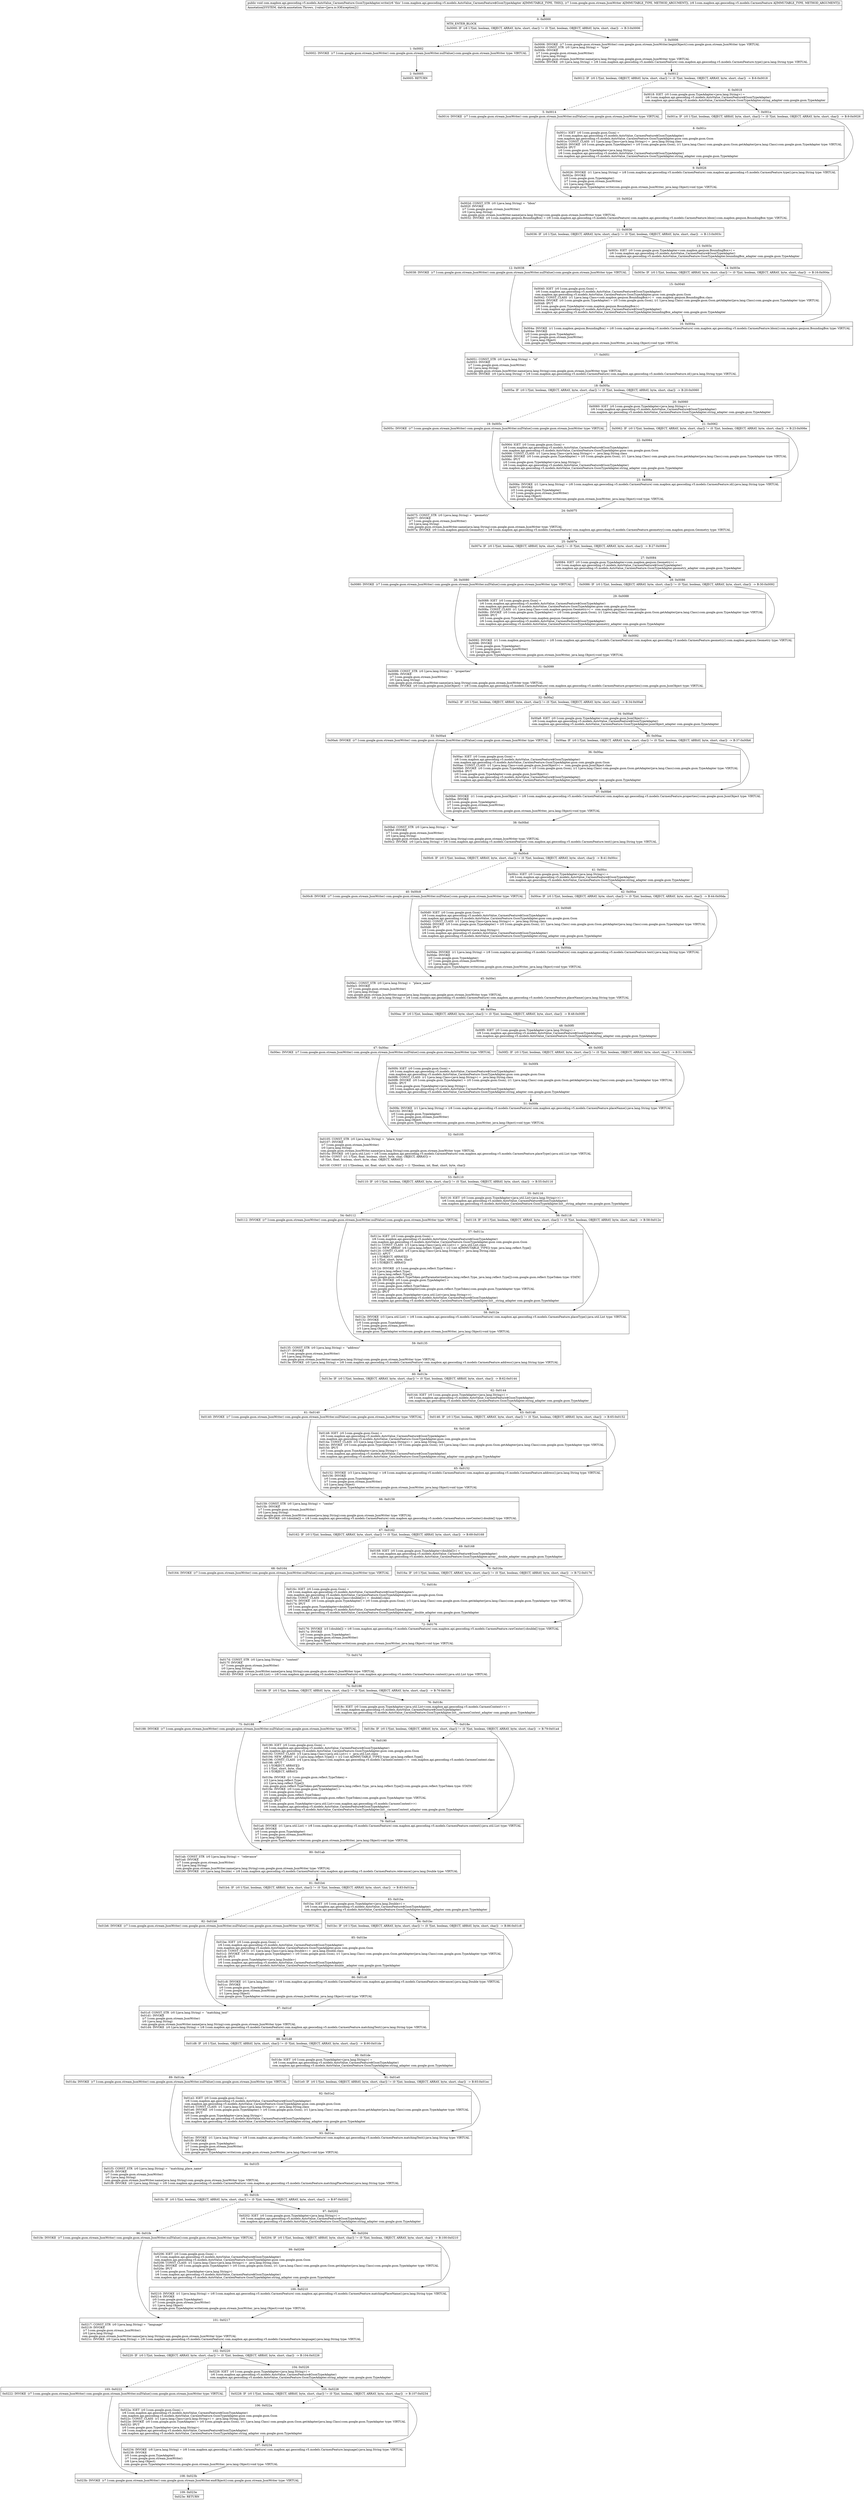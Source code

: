 digraph "CFG forcom.mapbox.api.geocoding.v5.models.AutoValue_CarmenFeature.GsonTypeAdapter.write(Lcom\/google\/gson\/stream\/JsonWriter;Lcom\/mapbox\/api\/geocoding\/v5\/models\/CarmenFeature;)V" {
Node_0 [shape=record,label="{0\:\ 0x0000|MTH_ENTER_BLOCK\l|0x0000: IF  (r8 I:?[int, boolean, OBJECT, ARRAY, byte, short, char]) != (0 ?[int, boolean, OBJECT, ARRAY, byte, short, char])  \-\> B:3:0x0006 \l}"];
Node_1 [shape=record,label="{1\:\ 0x0002|0x0002: INVOKE  (r7 I:com.google.gson.stream.JsonWriter) com.google.gson.stream.JsonWriter.nullValue():com.google.gson.stream.JsonWriter type: VIRTUAL \l}"];
Node_2 [shape=record,label="{2\:\ 0x0005|0x0005: RETURN   \l}"];
Node_3 [shape=record,label="{3\:\ 0x0006|0x0006: INVOKE  (r7 I:com.google.gson.stream.JsonWriter) com.google.gson.stream.JsonWriter.beginObject():com.google.gson.stream.JsonWriter type: VIRTUAL \l0x0009: CONST_STR  (r0 I:java.lang.String) =  \"type\" \l0x000b: INVOKE  \l  (r7 I:com.google.gson.stream.JsonWriter)\l  (r0 I:java.lang.String)\l com.google.gson.stream.JsonWriter.name(java.lang.String):com.google.gson.stream.JsonWriter type: VIRTUAL \l0x000e: INVOKE  (r0 I:java.lang.String) = (r8 I:com.mapbox.api.geocoding.v5.models.CarmenFeature) com.mapbox.api.geocoding.v5.models.CarmenFeature.type():java.lang.String type: VIRTUAL \l}"];
Node_4 [shape=record,label="{4\:\ 0x0012|0x0012: IF  (r0 I:?[int, boolean, OBJECT, ARRAY, byte, short, char]) != (0 ?[int, boolean, OBJECT, ARRAY, byte, short, char])  \-\> B:6:0x0018 \l}"];
Node_5 [shape=record,label="{5\:\ 0x0014|0x0014: INVOKE  (r7 I:com.google.gson.stream.JsonWriter) com.google.gson.stream.JsonWriter.nullValue():com.google.gson.stream.JsonWriter type: VIRTUAL \l}"];
Node_6 [shape=record,label="{6\:\ 0x0018|0x0018: IGET  (r0 I:com.google.gson.TypeAdapter\<java.lang.String\>) = \l  (r6 I:com.mapbox.api.geocoding.v5.models.AutoValue_CarmenFeature$GsonTypeAdapter)\l com.mapbox.api.geocoding.v5.models.AutoValue_CarmenFeature.GsonTypeAdapter.string_adapter com.google.gson.TypeAdapter \l}"];
Node_7 [shape=record,label="{7\:\ 0x001a|0x001a: IF  (r0 I:?[int, boolean, OBJECT, ARRAY, byte, short, char]) != (0 ?[int, boolean, OBJECT, ARRAY, byte, short, char])  \-\> B:9:0x0026 \l}"];
Node_8 [shape=record,label="{8\:\ 0x001c|0x001c: IGET  (r0 I:com.google.gson.Gson) = \l  (r6 I:com.mapbox.api.geocoding.v5.models.AutoValue_CarmenFeature$GsonTypeAdapter)\l com.mapbox.api.geocoding.v5.models.AutoValue_CarmenFeature.GsonTypeAdapter.gson com.google.gson.Gson \l0x001e: CONST_CLASS  (r1 I:java.lang.Class\<java.lang.String\>) =  java.lang.String.class \l0x0020: INVOKE  (r0 I:com.google.gson.TypeAdapter) = (r0 I:com.google.gson.Gson), (r1 I:java.lang.Class) com.google.gson.Gson.getAdapter(java.lang.Class):com.google.gson.TypeAdapter type: VIRTUAL \l0x0024: IPUT  \l  (r0 I:com.google.gson.TypeAdapter\<java.lang.String\>)\l  (r6 I:com.mapbox.api.geocoding.v5.models.AutoValue_CarmenFeature$GsonTypeAdapter)\l com.mapbox.api.geocoding.v5.models.AutoValue_CarmenFeature.GsonTypeAdapter.string_adapter com.google.gson.TypeAdapter \l}"];
Node_9 [shape=record,label="{9\:\ 0x0026|0x0026: INVOKE  (r1 I:java.lang.String) = (r8 I:com.mapbox.api.geocoding.v5.models.CarmenFeature) com.mapbox.api.geocoding.v5.models.CarmenFeature.type():java.lang.String type: VIRTUAL \l0x002a: INVOKE  \l  (r0 I:com.google.gson.TypeAdapter)\l  (r7 I:com.google.gson.stream.JsonWriter)\l  (r1 I:java.lang.Object)\l com.google.gson.TypeAdapter.write(com.google.gson.stream.JsonWriter, java.lang.Object):void type: VIRTUAL \l}"];
Node_10 [shape=record,label="{10\:\ 0x002d|0x002d: CONST_STR  (r0 I:java.lang.String) =  \"bbox\" \l0x002f: INVOKE  \l  (r7 I:com.google.gson.stream.JsonWriter)\l  (r0 I:java.lang.String)\l com.google.gson.stream.JsonWriter.name(java.lang.String):com.google.gson.stream.JsonWriter type: VIRTUAL \l0x0032: INVOKE  (r0 I:com.mapbox.geojson.BoundingBox) = (r8 I:com.mapbox.api.geocoding.v5.models.CarmenFeature) com.mapbox.api.geocoding.v5.models.CarmenFeature.bbox():com.mapbox.geojson.BoundingBox type: VIRTUAL \l}"];
Node_11 [shape=record,label="{11\:\ 0x0036|0x0036: IF  (r0 I:?[int, boolean, OBJECT, ARRAY, byte, short, char]) != (0 ?[int, boolean, OBJECT, ARRAY, byte, short, char])  \-\> B:13:0x003c \l}"];
Node_12 [shape=record,label="{12\:\ 0x0038|0x0038: INVOKE  (r7 I:com.google.gson.stream.JsonWriter) com.google.gson.stream.JsonWriter.nullValue():com.google.gson.stream.JsonWriter type: VIRTUAL \l}"];
Node_13 [shape=record,label="{13\:\ 0x003c|0x003c: IGET  (r0 I:com.google.gson.TypeAdapter\<com.mapbox.geojson.BoundingBox\>) = \l  (r6 I:com.mapbox.api.geocoding.v5.models.AutoValue_CarmenFeature$GsonTypeAdapter)\l com.mapbox.api.geocoding.v5.models.AutoValue_CarmenFeature.GsonTypeAdapter.boundingBox_adapter com.google.gson.TypeAdapter \l}"];
Node_14 [shape=record,label="{14\:\ 0x003e|0x003e: IF  (r0 I:?[int, boolean, OBJECT, ARRAY, byte, short, char]) != (0 ?[int, boolean, OBJECT, ARRAY, byte, short, char])  \-\> B:16:0x004a \l}"];
Node_15 [shape=record,label="{15\:\ 0x0040|0x0040: IGET  (r0 I:com.google.gson.Gson) = \l  (r6 I:com.mapbox.api.geocoding.v5.models.AutoValue_CarmenFeature$GsonTypeAdapter)\l com.mapbox.api.geocoding.v5.models.AutoValue_CarmenFeature.GsonTypeAdapter.gson com.google.gson.Gson \l0x0042: CONST_CLASS  (r1 I:java.lang.Class\<com.mapbox.geojson.BoundingBox\>) =  com.mapbox.geojson.BoundingBox.class \l0x0044: INVOKE  (r0 I:com.google.gson.TypeAdapter) = (r0 I:com.google.gson.Gson), (r1 I:java.lang.Class) com.google.gson.Gson.getAdapter(java.lang.Class):com.google.gson.TypeAdapter type: VIRTUAL \l0x0048: IPUT  \l  (r0 I:com.google.gson.TypeAdapter\<com.mapbox.geojson.BoundingBox\>)\l  (r6 I:com.mapbox.api.geocoding.v5.models.AutoValue_CarmenFeature$GsonTypeAdapter)\l com.mapbox.api.geocoding.v5.models.AutoValue_CarmenFeature.GsonTypeAdapter.boundingBox_adapter com.google.gson.TypeAdapter \l}"];
Node_16 [shape=record,label="{16\:\ 0x004a|0x004a: INVOKE  (r1 I:com.mapbox.geojson.BoundingBox) = (r8 I:com.mapbox.api.geocoding.v5.models.CarmenFeature) com.mapbox.api.geocoding.v5.models.CarmenFeature.bbox():com.mapbox.geojson.BoundingBox type: VIRTUAL \l0x004e: INVOKE  \l  (r0 I:com.google.gson.TypeAdapter)\l  (r7 I:com.google.gson.stream.JsonWriter)\l  (r1 I:java.lang.Object)\l com.google.gson.TypeAdapter.write(com.google.gson.stream.JsonWriter, java.lang.Object):void type: VIRTUAL \l}"];
Node_17 [shape=record,label="{17\:\ 0x0051|0x0051: CONST_STR  (r0 I:java.lang.String) =  \"id\" \l0x0053: INVOKE  \l  (r7 I:com.google.gson.stream.JsonWriter)\l  (r0 I:java.lang.String)\l com.google.gson.stream.JsonWriter.name(java.lang.String):com.google.gson.stream.JsonWriter type: VIRTUAL \l0x0056: INVOKE  (r0 I:java.lang.String) = (r8 I:com.mapbox.api.geocoding.v5.models.CarmenFeature) com.mapbox.api.geocoding.v5.models.CarmenFeature.id():java.lang.String type: VIRTUAL \l}"];
Node_18 [shape=record,label="{18\:\ 0x005a|0x005a: IF  (r0 I:?[int, boolean, OBJECT, ARRAY, byte, short, char]) != (0 ?[int, boolean, OBJECT, ARRAY, byte, short, char])  \-\> B:20:0x0060 \l}"];
Node_19 [shape=record,label="{19\:\ 0x005c|0x005c: INVOKE  (r7 I:com.google.gson.stream.JsonWriter) com.google.gson.stream.JsonWriter.nullValue():com.google.gson.stream.JsonWriter type: VIRTUAL \l}"];
Node_20 [shape=record,label="{20\:\ 0x0060|0x0060: IGET  (r0 I:com.google.gson.TypeAdapter\<java.lang.String\>) = \l  (r6 I:com.mapbox.api.geocoding.v5.models.AutoValue_CarmenFeature$GsonTypeAdapter)\l com.mapbox.api.geocoding.v5.models.AutoValue_CarmenFeature.GsonTypeAdapter.string_adapter com.google.gson.TypeAdapter \l}"];
Node_21 [shape=record,label="{21\:\ 0x0062|0x0062: IF  (r0 I:?[int, boolean, OBJECT, ARRAY, byte, short, char]) != (0 ?[int, boolean, OBJECT, ARRAY, byte, short, char])  \-\> B:23:0x006e \l}"];
Node_22 [shape=record,label="{22\:\ 0x0064|0x0064: IGET  (r0 I:com.google.gson.Gson) = \l  (r6 I:com.mapbox.api.geocoding.v5.models.AutoValue_CarmenFeature$GsonTypeAdapter)\l com.mapbox.api.geocoding.v5.models.AutoValue_CarmenFeature.GsonTypeAdapter.gson com.google.gson.Gson \l0x0066: CONST_CLASS  (r1 I:java.lang.Class\<java.lang.String\>) =  java.lang.String.class \l0x0068: INVOKE  (r0 I:com.google.gson.TypeAdapter) = (r0 I:com.google.gson.Gson), (r1 I:java.lang.Class) com.google.gson.Gson.getAdapter(java.lang.Class):com.google.gson.TypeAdapter type: VIRTUAL \l0x006c: IPUT  \l  (r0 I:com.google.gson.TypeAdapter\<java.lang.String\>)\l  (r6 I:com.mapbox.api.geocoding.v5.models.AutoValue_CarmenFeature$GsonTypeAdapter)\l com.mapbox.api.geocoding.v5.models.AutoValue_CarmenFeature.GsonTypeAdapter.string_adapter com.google.gson.TypeAdapter \l}"];
Node_23 [shape=record,label="{23\:\ 0x006e|0x006e: INVOKE  (r1 I:java.lang.String) = (r8 I:com.mapbox.api.geocoding.v5.models.CarmenFeature) com.mapbox.api.geocoding.v5.models.CarmenFeature.id():java.lang.String type: VIRTUAL \l0x0072: INVOKE  \l  (r0 I:com.google.gson.TypeAdapter)\l  (r7 I:com.google.gson.stream.JsonWriter)\l  (r1 I:java.lang.Object)\l com.google.gson.TypeAdapter.write(com.google.gson.stream.JsonWriter, java.lang.Object):void type: VIRTUAL \l}"];
Node_24 [shape=record,label="{24\:\ 0x0075|0x0075: CONST_STR  (r0 I:java.lang.String) =  \"geometry\" \l0x0077: INVOKE  \l  (r7 I:com.google.gson.stream.JsonWriter)\l  (r0 I:java.lang.String)\l com.google.gson.stream.JsonWriter.name(java.lang.String):com.google.gson.stream.JsonWriter type: VIRTUAL \l0x007a: INVOKE  (r0 I:com.mapbox.geojson.Geometry) = (r8 I:com.mapbox.api.geocoding.v5.models.CarmenFeature) com.mapbox.api.geocoding.v5.models.CarmenFeature.geometry():com.mapbox.geojson.Geometry type: VIRTUAL \l}"];
Node_25 [shape=record,label="{25\:\ 0x007e|0x007e: IF  (r0 I:?[int, boolean, OBJECT, ARRAY, byte, short, char]) != (0 ?[int, boolean, OBJECT, ARRAY, byte, short, char])  \-\> B:27:0x0084 \l}"];
Node_26 [shape=record,label="{26\:\ 0x0080|0x0080: INVOKE  (r7 I:com.google.gson.stream.JsonWriter) com.google.gson.stream.JsonWriter.nullValue():com.google.gson.stream.JsonWriter type: VIRTUAL \l}"];
Node_27 [shape=record,label="{27\:\ 0x0084|0x0084: IGET  (r0 I:com.google.gson.TypeAdapter\<com.mapbox.geojson.Geometry\>) = \l  (r6 I:com.mapbox.api.geocoding.v5.models.AutoValue_CarmenFeature$GsonTypeAdapter)\l com.mapbox.api.geocoding.v5.models.AutoValue_CarmenFeature.GsonTypeAdapter.geometry_adapter com.google.gson.TypeAdapter \l}"];
Node_28 [shape=record,label="{28\:\ 0x0086|0x0086: IF  (r0 I:?[int, boolean, OBJECT, ARRAY, byte, short, char]) != (0 ?[int, boolean, OBJECT, ARRAY, byte, short, char])  \-\> B:30:0x0092 \l}"];
Node_29 [shape=record,label="{29\:\ 0x0088|0x0088: IGET  (r0 I:com.google.gson.Gson) = \l  (r6 I:com.mapbox.api.geocoding.v5.models.AutoValue_CarmenFeature$GsonTypeAdapter)\l com.mapbox.api.geocoding.v5.models.AutoValue_CarmenFeature.GsonTypeAdapter.gson com.google.gson.Gson \l0x008a: CONST_CLASS  (r1 I:java.lang.Class\<com.mapbox.geojson.Geometry\>) =  com.mapbox.geojson.Geometry.class \l0x008c: INVOKE  (r0 I:com.google.gson.TypeAdapter) = (r0 I:com.google.gson.Gson), (r1 I:java.lang.Class) com.google.gson.Gson.getAdapter(java.lang.Class):com.google.gson.TypeAdapter type: VIRTUAL \l0x0090: IPUT  \l  (r0 I:com.google.gson.TypeAdapter\<com.mapbox.geojson.Geometry\>)\l  (r6 I:com.mapbox.api.geocoding.v5.models.AutoValue_CarmenFeature$GsonTypeAdapter)\l com.mapbox.api.geocoding.v5.models.AutoValue_CarmenFeature.GsonTypeAdapter.geometry_adapter com.google.gson.TypeAdapter \l}"];
Node_30 [shape=record,label="{30\:\ 0x0092|0x0092: INVOKE  (r1 I:com.mapbox.geojson.Geometry) = (r8 I:com.mapbox.api.geocoding.v5.models.CarmenFeature) com.mapbox.api.geocoding.v5.models.CarmenFeature.geometry():com.mapbox.geojson.Geometry type: VIRTUAL \l0x0096: INVOKE  \l  (r0 I:com.google.gson.TypeAdapter)\l  (r7 I:com.google.gson.stream.JsonWriter)\l  (r1 I:java.lang.Object)\l com.google.gson.TypeAdapter.write(com.google.gson.stream.JsonWriter, java.lang.Object):void type: VIRTUAL \l}"];
Node_31 [shape=record,label="{31\:\ 0x0099|0x0099: CONST_STR  (r0 I:java.lang.String) =  \"properties\" \l0x009b: INVOKE  \l  (r7 I:com.google.gson.stream.JsonWriter)\l  (r0 I:java.lang.String)\l com.google.gson.stream.JsonWriter.name(java.lang.String):com.google.gson.stream.JsonWriter type: VIRTUAL \l0x009e: INVOKE  (r0 I:com.google.gson.JsonObject) = (r8 I:com.mapbox.api.geocoding.v5.models.CarmenFeature) com.mapbox.api.geocoding.v5.models.CarmenFeature.properties():com.google.gson.JsonObject type: VIRTUAL \l}"];
Node_32 [shape=record,label="{32\:\ 0x00a2|0x00a2: IF  (r0 I:?[int, boolean, OBJECT, ARRAY, byte, short, char]) != (0 ?[int, boolean, OBJECT, ARRAY, byte, short, char])  \-\> B:34:0x00a8 \l}"];
Node_33 [shape=record,label="{33\:\ 0x00a4|0x00a4: INVOKE  (r7 I:com.google.gson.stream.JsonWriter) com.google.gson.stream.JsonWriter.nullValue():com.google.gson.stream.JsonWriter type: VIRTUAL \l}"];
Node_34 [shape=record,label="{34\:\ 0x00a8|0x00a8: IGET  (r0 I:com.google.gson.TypeAdapter\<com.google.gson.JsonObject\>) = \l  (r6 I:com.mapbox.api.geocoding.v5.models.AutoValue_CarmenFeature$GsonTypeAdapter)\l com.mapbox.api.geocoding.v5.models.AutoValue_CarmenFeature.GsonTypeAdapter.jsonObject_adapter com.google.gson.TypeAdapter \l}"];
Node_35 [shape=record,label="{35\:\ 0x00aa|0x00aa: IF  (r0 I:?[int, boolean, OBJECT, ARRAY, byte, short, char]) != (0 ?[int, boolean, OBJECT, ARRAY, byte, short, char])  \-\> B:37:0x00b6 \l}"];
Node_36 [shape=record,label="{36\:\ 0x00ac|0x00ac: IGET  (r0 I:com.google.gson.Gson) = \l  (r6 I:com.mapbox.api.geocoding.v5.models.AutoValue_CarmenFeature$GsonTypeAdapter)\l com.mapbox.api.geocoding.v5.models.AutoValue_CarmenFeature.GsonTypeAdapter.gson com.google.gson.Gson \l0x00ae: CONST_CLASS  (r1 I:java.lang.Class\<com.google.gson.JsonObject\>) =  com.google.gson.JsonObject.class \l0x00b0: INVOKE  (r0 I:com.google.gson.TypeAdapter) = (r0 I:com.google.gson.Gson), (r1 I:java.lang.Class) com.google.gson.Gson.getAdapter(java.lang.Class):com.google.gson.TypeAdapter type: VIRTUAL \l0x00b4: IPUT  \l  (r0 I:com.google.gson.TypeAdapter\<com.google.gson.JsonObject\>)\l  (r6 I:com.mapbox.api.geocoding.v5.models.AutoValue_CarmenFeature$GsonTypeAdapter)\l com.mapbox.api.geocoding.v5.models.AutoValue_CarmenFeature.GsonTypeAdapter.jsonObject_adapter com.google.gson.TypeAdapter \l}"];
Node_37 [shape=record,label="{37\:\ 0x00b6|0x00b6: INVOKE  (r1 I:com.google.gson.JsonObject) = (r8 I:com.mapbox.api.geocoding.v5.models.CarmenFeature) com.mapbox.api.geocoding.v5.models.CarmenFeature.properties():com.google.gson.JsonObject type: VIRTUAL \l0x00ba: INVOKE  \l  (r0 I:com.google.gson.TypeAdapter)\l  (r7 I:com.google.gson.stream.JsonWriter)\l  (r1 I:java.lang.Object)\l com.google.gson.TypeAdapter.write(com.google.gson.stream.JsonWriter, java.lang.Object):void type: VIRTUAL \l}"];
Node_38 [shape=record,label="{38\:\ 0x00bd|0x00bd: CONST_STR  (r0 I:java.lang.String) =  \"text\" \l0x00bf: INVOKE  \l  (r7 I:com.google.gson.stream.JsonWriter)\l  (r0 I:java.lang.String)\l com.google.gson.stream.JsonWriter.name(java.lang.String):com.google.gson.stream.JsonWriter type: VIRTUAL \l0x00c2: INVOKE  (r0 I:java.lang.String) = (r8 I:com.mapbox.api.geocoding.v5.models.CarmenFeature) com.mapbox.api.geocoding.v5.models.CarmenFeature.text():java.lang.String type: VIRTUAL \l}"];
Node_39 [shape=record,label="{39\:\ 0x00c6|0x00c6: IF  (r0 I:?[int, boolean, OBJECT, ARRAY, byte, short, char]) != (0 ?[int, boolean, OBJECT, ARRAY, byte, short, char])  \-\> B:41:0x00cc \l}"];
Node_40 [shape=record,label="{40\:\ 0x00c8|0x00c8: INVOKE  (r7 I:com.google.gson.stream.JsonWriter) com.google.gson.stream.JsonWriter.nullValue():com.google.gson.stream.JsonWriter type: VIRTUAL \l}"];
Node_41 [shape=record,label="{41\:\ 0x00cc|0x00cc: IGET  (r0 I:com.google.gson.TypeAdapter\<java.lang.String\>) = \l  (r6 I:com.mapbox.api.geocoding.v5.models.AutoValue_CarmenFeature$GsonTypeAdapter)\l com.mapbox.api.geocoding.v5.models.AutoValue_CarmenFeature.GsonTypeAdapter.string_adapter com.google.gson.TypeAdapter \l}"];
Node_42 [shape=record,label="{42\:\ 0x00ce|0x00ce: IF  (r0 I:?[int, boolean, OBJECT, ARRAY, byte, short, char]) != (0 ?[int, boolean, OBJECT, ARRAY, byte, short, char])  \-\> B:44:0x00da \l}"];
Node_43 [shape=record,label="{43\:\ 0x00d0|0x00d0: IGET  (r0 I:com.google.gson.Gson) = \l  (r6 I:com.mapbox.api.geocoding.v5.models.AutoValue_CarmenFeature$GsonTypeAdapter)\l com.mapbox.api.geocoding.v5.models.AutoValue_CarmenFeature.GsonTypeAdapter.gson com.google.gson.Gson \l0x00d2: CONST_CLASS  (r1 I:java.lang.Class\<java.lang.String\>) =  java.lang.String.class \l0x00d4: INVOKE  (r0 I:com.google.gson.TypeAdapter) = (r0 I:com.google.gson.Gson), (r1 I:java.lang.Class) com.google.gson.Gson.getAdapter(java.lang.Class):com.google.gson.TypeAdapter type: VIRTUAL \l0x00d8: IPUT  \l  (r0 I:com.google.gson.TypeAdapter\<java.lang.String\>)\l  (r6 I:com.mapbox.api.geocoding.v5.models.AutoValue_CarmenFeature$GsonTypeAdapter)\l com.mapbox.api.geocoding.v5.models.AutoValue_CarmenFeature.GsonTypeAdapter.string_adapter com.google.gson.TypeAdapter \l}"];
Node_44 [shape=record,label="{44\:\ 0x00da|0x00da: INVOKE  (r1 I:java.lang.String) = (r8 I:com.mapbox.api.geocoding.v5.models.CarmenFeature) com.mapbox.api.geocoding.v5.models.CarmenFeature.text():java.lang.String type: VIRTUAL \l0x00de: INVOKE  \l  (r0 I:com.google.gson.TypeAdapter)\l  (r7 I:com.google.gson.stream.JsonWriter)\l  (r1 I:java.lang.Object)\l com.google.gson.TypeAdapter.write(com.google.gson.stream.JsonWriter, java.lang.Object):void type: VIRTUAL \l}"];
Node_45 [shape=record,label="{45\:\ 0x00e1|0x00e1: CONST_STR  (r0 I:java.lang.String) =  \"place_name\" \l0x00e3: INVOKE  \l  (r7 I:com.google.gson.stream.JsonWriter)\l  (r0 I:java.lang.String)\l com.google.gson.stream.JsonWriter.name(java.lang.String):com.google.gson.stream.JsonWriter type: VIRTUAL \l0x00e6: INVOKE  (r0 I:java.lang.String) = (r8 I:com.mapbox.api.geocoding.v5.models.CarmenFeature) com.mapbox.api.geocoding.v5.models.CarmenFeature.placeName():java.lang.String type: VIRTUAL \l}"];
Node_46 [shape=record,label="{46\:\ 0x00ea|0x00ea: IF  (r0 I:?[int, boolean, OBJECT, ARRAY, byte, short, char]) != (0 ?[int, boolean, OBJECT, ARRAY, byte, short, char])  \-\> B:48:0x00f0 \l}"];
Node_47 [shape=record,label="{47\:\ 0x00ec|0x00ec: INVOKE  (r7 I:com.google.gson.stream.JsonWriter) com.google.gson.stream.JsonWriter.nullValue():com.google.gson.stream.JsonWriter type: VIRTUAL \l}"];
Node_48 [shape=record,label="{48\:\ 0x00f0|0x00f0: IGET  (r0 I:com.google.gson.TypeAdapter\<java.lang.String\>) = \l  (r6 I:com.mapbox.api.geocoding.v5.models.AutoValue_CarmenFeature$GsonTypeAdapter)\l com.mapbox.api.geocoding.v5.models.AutoValue_CarmenFeature.GsonTypeAdapter.string_adapter com.google.gson.TypeAdapter \l}"];
Node_49 [shape=record,label="{49\:\ 0x00f2|0x00f2: IF  (r0 I:?[int, boolean, OBJECT, ARRAY, byte, short, char]) != (0 ?[int, boolean, OBJECT, ARRAY, byte, short, char])  \-\> B:51:0x00fe \l}"];
Node_50 [shape=record,label="{50\:\ 0x00f4|0x00f4: IGET  (r0 I:com.google.gson.Gson) = \l  (r6 I:com.mapbox.api.geocoding.v5.models.AutoValue_CarmenFeature$GsonTypeAdapter)\l com.mapbox.api.geocoding.v5.models.AutoValue_CarmenFeature.GsonTypeAdapter.gson com.google.gson.Gson \l0x00f6: CONST_CLASS  (r1 I:java.lang.Class\<java.lang.String\>) =  java.lang.String.class \l0x00f8: INVOKE  (r0 I:com.google.gson.TypeAdapter) = (r0 I:com.google.gson.Gson), (r1 I:java.lang.Class) com.google.gson.Gson.getAdapter(java.lang.Class):com.google.gson.TypeAdapter type: VIRTUAL \l0x00fc: IPUT  \l  (r0 I:com.google.gson.TypeAdapter\<java.lang.String\>)\l  (r6 I:com.mapbox.api.geocoding.v5.models.AutoValue_CarmenFeature$GsonTypeAdapter)\l com.mapbox.api.geocoding.v5.models.AutoValue_CarmenFeature.GsonTypeAdapter.string_adapter com.google.gson.TypeAdapter \l}"];
Node_51 [shape=record,label="{51\:\ 0x00fe|0x00fe: INVOKE  (r1 I:java.lang.String) = (r8 I:com.mapbox.api.geocoding.v5.models.CarmenFeature) com.mapbox.api.geocoding.v5.models.CarmenFeature.placeName():java.lang.String type: VIRTUAL \l0x0102: INVOKE  \l  (r0 I:com.google.gson.TypeAdapter)\l  (r7 I:com.google.gson.stream.JsonWriter)\l  (r1 I:java.lang.Object)\l com.google.gson.TypeAdapter.write(com.google.gson.stream.JsonWriter, java.lang.Object):void type: VIRTUAL \l}"];
Node_52 [shape=record,label="{52\:\ 0x0105|0x0105: CONST_STR  (r0 I:java.lang.String) =  \"place_type\" \l0x0107: INVOKE  \l  (r7 I:com.google.gson.stream.JsonWriter)\l  (r0 I:java.lang.String)\l com.google.gson.stream.JsonWriter.name(java.lang.String):com.google.gson.stream.JsonWriter type: VIRTUAL \l0x010a: INVOKE  (r0 I:java.util.List) = (r8 I:com.mapbox.api.geocoding.v5.models.CarmenFeature) com.mapbox.api.geocoding.v5.models.CarmenFeature.placeType():java.util.List type: VIRTUAL \l0x010e: CONST  (r1 I:?[int, float, boolean, short, byte, char, OBJECT, ARRAY]) = \l  (0 ?[int, float, boolean, short, byte, char, OBJECT, ARRAY])\l \l0x010f: CONST  (r2 I:?[boolean, int, float, short, byte, char]) = (1 ?[boolean, int, float, short, byte, char]) \l}"];
Node_53 [shape=record,label="{53\:\ 0x0110|0x0110: IF  (r0 I:?[int, boolean, OBJECT, ARRAY, byte, short, char]) != (0 ?[int, boolean, OBJECT, ARRAY, byte, short, char])  \-\> B:55:0x0116 \l}"];
Node_54 [shape=record,label="{54\:\ 0x0112|0x0112: INVOKE  (r7 I:com.google.gson.stream.JsonWriter) com.google.gson.stream.JsonWriter.nullValue():com.google.gson.stream.JsonWriter type: VIRTUAL \l}"];
Node_55 [shape=record,label="{55\:\ 0x0116|0x0116: IGET  (r0 I:com.google.gson.TypeAdapter\<java.util.List\<java.lang.String\>\>) = \l  (r6 I:com.mapbox.api.geocoding.v5.models.AutoValue_CarmenFeature$GsonTypeAdapter)\l com.mapbox.api.geocoding.v5.models.AutoValue_CarmenFeature.GsonTypeAdapter.list__string_adapter com.google.gson.TypeAdapter \l}"];
Node_56 [shape=record,label="{56\:\ 0x0118|0x0118: IF  (r0 I:?[int, boolean, OBJECT, ARRAY, byte, short, char]) != (0 ?[int, boolean, OBJECT, ARRAY, byte, short, char])  \-\> B:58:0x012e \l}"];
Node_57 [shape=record,label="{57\:\ 0x011a|0x011a: IGET  (r0 I:com.google.gson.Gson) = \l  (r6 I:com.mapbox.api.geocoding.v5.models.AutoValue_CarmenFeature$GsonTypeAdapter)\l com.mapbox.api.geocoding.v5.models.AutoValue_CarmenFeature.GsonTypeAdapter.gson com.google.gson.Gson \l0x011c: CONST_CLASS  (r3 I:java.lang.Class\<java.util.List\>) =  java.util.List.class \l0x011e: NEW_ARRAY  (r4 I:java.lang.reflect.Type[]) = (r2 I:int A[IMMUTABLE_TYPE]) type: java.lang.reflect.Type[] \l0x0120: CONST_CLASS  (r5 I:java.lang.Class\<java.lang.String\>) =  java.lang.String.class \l0x0122: APUT  \l  (r4 I:?[OBJECT, ARRAY][])\l  (r1 I:?[int, short, byte, char])\l  (r5 I:?[OBJECT, ARRAY])\l \l0x0124: INVOKE  (r3 I:com.google.gson.reflect.TypeToken) = \l  (r3 I:java.lang.reflect.Type)\l  (r4 I:java.lang.reflect.Type[])\l com.google.gson.reflect.TypeToken.getParameterized(java.lang.reflect.Type, java.lang.reflect.Type[]):com.google.gson.reflect.TypeToken type: STATIC \l0x0128: INVOKE  (r0 I:com.google.gson.TypeAdapter) = \l  (r0 I:com.google.gson.Gson)\l  (r3 I:com.google.gson.reflect.TypeToken)\l com.google.gson.Gson.getAdapter(com.google.gson.reflect.TypeToken):com.google.gson.TypeAdapter type: VIRTUAL \l0x012c: IPUT  \l  (r0 I:com.google.gson.TypeAdapter\<java.util.List\<java.lang.String\>\>)\l  (r6 I:com.mapbox.api.geocoding.v5.models.AutoValue_CarmenFeature$GsonTypeAdapter)\l com.mapbox.api.geocoding.v5.models.AutoValue_CarmenFeature.GsonTypeAdapter.list__string_adapter com.google.gson.TypeAdapter \l}"];
Node_58 [shape=record,label="{58\:\ 0x012e|0x012e: INVOKE  (r3 I:java.util.List) = (r8 I:com.mapbox.api.geocoding.v5.models.CarmenFeature) com.mapbox.api.geocoding.v5.models.CarmenFeature.placeType():java.util.List type: VIRTUAL \l0x0132: INVOKE  \l  (r0 I:com.google.gson.TypeAdapter)\l  (r7 I:com.google.gson.stream.JsonWriter)\l  (r3 I:java.lang.Object)\l com.google.gson.TypeAdapter.write(com.google.gson.stream.JsonWriter, java.lang.Object):void type: VIRTUAL \l}"];
Node_59 [shape=record,label="{59\:\ 0x0135|0x0135: CONST_STR  (r0 I:java.lang.String) =  \"address\" \l0x0137: INVOKE  \l  (r7 I:com.google.gson.stream.JsonWriter)\l  (r0 I:java.lang.String)\l com.google.gson.stream.JsonWriter.name(java.lang.String):com.google.gson.stream.JsonWriter type: VIRTUAL \l0x013a: INVOKE  (r0 I:java.lang.String) = (r8 I:com.mapbox.api.geocoding.v5.models.CarmenFeature) com.mapbox.api.geocoding.v5.models.CarmenFeature.address():java.lang.String type: VIRTUAL \l}"];
Node_60 [shape=record,label="{60\:\ 0x013e|0x013e: IF  (r0 I:?[int, boolean, OBJECT, ARRAY, byte, short, char]) != (0 ?[int, boolean, OBJECT, ARRAY, byte, short, char])  \-\> B:62:0x0144 \l}"];
Node_61 [shape=record,label="{61\:\ 0x0140|0x0140: INVOKE  (r7 I:com.google.gson.stream.JsonWriter) com.google.gson.stream.JsonWriter.nullValue():com.google.gson.stream.JsonWriter type: VIRTUAL \l}"];
Node_62 [shape=record,label="{62\:\ 0x0144|0x0144: IGET  (r0 I:com.google.gson.TypeAdapter\<java.lang.String\>) = \l  (r6 I:com.mapbox.api.geocoding.v5.models.AutoValue_CarmenFeature$GsonTypeAdapter)\l com.mapbox.api.geocoding.v5.models.AutoValue_CarmenFeature.GsonTypeAdapter.string_adapter com.google.gson.TypeAdapter \l}"];
Node_63 [shape=record,label="{63\:\ 0x0146|0x0146: IF  (r0 I:?[int, boolean, OBJECT, ARRAY, byte, short, char]) != (0 ?[int, boolean, OBJECT, ARRAY, byte, short, char])  \-\> B:65:0x0152 \l}"];
Node_64 [shape=record,label="{64\:\ 0x0148|0x0148: IGET  (r0 I:com.google.gson.Gson) = \l  (r6 I:com.mapbox.api.geocoding.v5.models.AutoValue_CarmenFeature$GsonTypeAdapter)\l com.mapbox.api.geocoding.v5.models.AutoValue_CarmenFeature.GsonTypeAdapter.gson com.google.gson.Gson \l0x014a: CONST_CLASS  (r3 I:java.lang.Class\<java.lang.String\>) =  java.lang.String.class \l0x014c: INVOKE  (r0 I:com.google.gson.TypeAdapter) = (r0 I:com.google.gson.Gson), (r3 I:java.lang.Class) com.google.gson.Gson.getAdapter(java.lang.Class):com.google.gson.TypeAdapter type: VIRTUAL \l0x0150: IPUT  \l  (r0 I:com.google.gson.TypeAdapter\<java.lang.String\>)\l  (r6 I:com.mapbox.api.geocoding.v5.models.AutoValue_CarmenFeature$GsonTypeAdapter)\l com.mapbox.api.geocoding.v5.models.AutoValue_CarmenFeature.GsonTypeAdapter.string_adapter com.google.gson.TypeAdapter \l}"];
Node_65 [shape=record,label="{65\:\ 0x0152|0x0152: INVOKE  (r3 I:java.lang.String) = (r8 I:com.mapbox.api.geocoding.v5.models.CarmenFeature) com.mapbox.api.geocoding.v5.models.CarmenFeature.address():java.lang.String type: VIRTUAL \l0x0156: INVOKE  \l  (r0 I:com.google.gson.TypeAdapter)\l  (r7 I:com.google.gson.stream.JsonWriter)\l  (r3 I:java.lang.Object)\l com.google.gson.TypeAdapter.write(com.google.gson.stream.JsonWriter, java.lang.Object):void type: VIRTUAL \l}"];
Node_66 [shape=record,label="{66\:\ 0x0159|0x0159: CONST_STR  (r0 I:java.lang.String) =  \"center\" \l0x015b: INVOKE  \l  (r7 I:com.google.gson.stream.JsonWriter)\l  (r0 I:java.lang.String)\l com.google.gson.stream.JsonWriter.name(java.lang.String):com.google.gson.stream.JsonWriter type: VIRTUAL \l0x015e: INVOKE  (r0 I:double[]) = (r8 I:com.mapbox.api.geocoding.v5.models.CarmenFeature) com.mapbox.api.geocoding.v5.models.CarmenFeature.rawCenter():double[] type: VIRTUAL \l}"];
Node_67 [shape=record,label="{67\:\ 0x0162|0x0162: IF  (r0 I:?[int, boolean, OBJECT, ARRAY, byte, short, char]) != (0 ?[int, boolean, OBJECT, ARRAY, byte, short, char])  \-\> B:69:0x0168 \l}"];
Node_68 [shape=record,label="{68\:\ 0x0164|0x0164: INVOKE  (r7 I:com.google.gson.stream.JsonWriter) com.google.gson.stream.JsonWriter.nullValue():com.google.gson.stream.JsonWriter type: VIRTUAL \l}"];
Node_69 [shape=record,label="{69\:\ 0x0168|0x0168: IGET  (r0 I:com.google.gson.TypeAdapter\<double[]\>) = \l  (r6 I:com.mapbox.api.geocoding.v5.models.AutoValue_CarmenFeature$GsonTypeAdapter)\l com.mapbox.api.geocoding.v5.models.AutoValue_CarmenFeature.GsonTypeAdapter.array__double_adapter com.google.gson.TypeAdapter \l}"];
Node_70 [shape=record,label="{70\:\ 0x016a|0x016a: IF  (r0 I:?[int, boolean, OBJECT, ARRAY, byte, short, char]) != (0 ?[int, boolean, OBJECT, ARRAY, byte, short, char])  \-\> B:72:0x0176 \l}"];
Node_71 [shape=record,label="{71\:\ 0x016c|0x016c: IGET  (r0 I:com.google.gson.Gson) = \l  (r6 I:com.mapbox.api.geocoding.v5.models.AutoValue_CarmenFeature$GsonTypeAdapter)\l com.mapbox.api.geocoding.v5.models.AutoValue_CarmenFeature.GsonTypeAdapter.gson com.google.gson.Gson \l0x016e: CONST_CLASS  (r3 I:java.lang.Class\<double[]\>) =  double[].class \l0x0170: INVOKE  (r0 I:com.google.gson.TypeAdapter) = (r0 I:com.google.gson.Gson), (r3 I:java.lang.Class) com.google.gson.Gson.getAdapter(java.lang.Class):com.google.gson.TypeAdapter type: VIRTUAL \l0x0174: IPUT  \l  (r0 I:com.google.gson.TypeAdapter\<double[]\>)\l  (r6 I:com.mapbox.api.geocoding.v5.models.AutoValue_CarmenFeature$GsonTypeAdapter)\l com.mapbox.api.geocoding.v5.models.AutoValue_CarmenFeature.GsonTypeAdapter.array__double_adapter com.google.gson.TypeAdapter \l}"];
Node_72 [shape=record,label="{72\:\ 0x0176|0x0176: INVOKE  (r3 I:double[]) = (r8 I:com.mapbox.api.geocoding.v5.models.CarmenFeature) com.mapbox.api.geocoding.v5.models.CarmenFeature.rawCenter():double[] type: VIRTUAL \l0x017a: INVOKE  \l  (r0 I:com.google.gson.TypeAdapter)\l  (r7 I:com.google.gson.stream.JsonWriter)\l  (r3 I:java.lang.Object)\l com.google.gson.TypeAdapter.write(com.google.gson.stream.JsonWriter, java.lang.Object):void type: VIRTUAL \l}"];
Node_73 [shape=record,label="{73\:\ 0x017d|0x017d: CONST_STR  (r0 I:java.lang.String) =  \"context\" \l0x017f: INVOKE  \l  (r7 I:com.google.gson.stream.JsonWriter)\l  (r0 I:java.lang.String)\l com.google.gson.stream.JsonWriter.name(java.lang.String):com.google.gson.stream.JsonWriter type: VIRTUAL \l0x0182: INVOKE  (r0 I:java.util.List) = (r8 I:com.mapbox.api.geocoding.v5.models.CarmenFeature) com.mapbox.api.geocoding.v5.models.CarmenFeature.context():java.util.List type: VIRTUAL \l}"];
Node_74 [shape=record,label="{74\:\ 0x0186|0x0186: IF  (r0 I:?[int, boolean, OBJECT, ARRAY, byte, short, char]) != (0 ?[int, boolean, OBJECT, ARRAY, byte, short, char])  \-\> B:76:0x018c \l}"];
Node_75 [shape=record,label="{75\:\ 0x0188|0x0188: INVOKE  (r7 I:com.google.gson.stream.JsonWriter) com.google.gson.stream.JsonWriter.nullValue():com.google.gson.stream.JsonWriter type: VIRTUAL \l}"];
Node_76 [shape=record,label="{76\:\ 0x018c|0x018c: IGET  (r0 I:com.google.gson.TypeAdapter\<java.util.List\<com.mapbox.api.geocoding.v5.models.CarmenContext\>\>) = \l  (r6 I:com.mapbox.api.geocoding.v5.models.AutoValue_CarmenFeature$GsonTypeAdapter)\l com.mapbox.api.geocoding.v5.models.AutoValue_CarmenFeature.GsonTypeAdapter.list__carmenContext_adapter com.google.gson.TypeAdapter \l}"];
Node_77 [shape=record,label="{77\:\ 0x018e|0x018e: IF  (r0 I:?[int, boolean, OBJECT, ARRAY, byte, short, char]) != (0 ?[int, boolean, OBJECT, ARRAY, byte, short, char])  \-\> B:79:0x01a4 \l}"];
Node_78 [shape=record,label="{78\:\ 0x0190|0x0190: IGET  (r0 I:com.google.gson.Gson) = \l  (r6 I:com.mapbox.api.geocoding.v5.models.AutoValue_CarmenFeature$GsonTypeAdapter)\l com.mapbox.api.geocoding.v5.models.AutoValue_CarmenFeature.GsonTypeAdapter.gson com.google.gson.Gson \l0x0192: CONST_CLASS  (r3 I:java.lang.Class\<java.util.List\>) =  java.util.List.class \l0x0194: NEW_ARRAY  (r2 I:java.lang.reflect.Type[]) = (r2 I:int A[IMMUTABLE_TYPE]) type: java.lang.reflect.Type[] \l0x0196: CONST_CLASS  (r4 I:java.lang.Class\<com.mapbox.api.geocoding.v5.models.CarmenContext\>) =  com.mapbox.api.geocoding.v5.models.CarmenContext.class \l0x0198: APUT  \l  (r2 I:?[OBJECT, ARRAY][])\l  (r1 I:?[int, short, byte, char])\l  (r4 I:?[OBJECT, ARRAY])\l \l0x019a: INVOKE  (r1 I:com.google.gson.reflect.TypeToken) = \l  (r3 I:java.lang.reflect.Type)\l  (r2 I:java.lang.reflect.Type[])\l com.google.gson.reflect.TypeToken.getParameterized(java.lang.reflect.Type, java.lang.reflect.Type[]):com.google.gson.reflect.TypeToken type: STATIC \l0x019e: INVOKE  (r0 I:com.google.gson.TypeAdapter) = \l  (r0 I:com.google.gson.Gson)\l  (r1 I:com.google.gson.reflect.TypeToken)\l com.google.gson.Gson.getAdapter(com.google.gson.reflect.TypeToken):com.google.gson.TypeAdapter type: VIRTUAL \l0x01a2: IPUT  \l  (r0 I:com.google.gson.TypeAdapter\<java.util.List\<com.mapbox.api.geocoding.v5.models.CarmenContext\>\>)\l  (r6 I:com.mapbox.api.geocoding.v5.models.AutoValue_CarmenFeature$GsonTypeAdapter)\l com.mapbox.api.geocoding.v5.models.AutoValue_CarmenFeature.GsonTypeAdapter.list__carmenContext_adapter com.google.gson.TypeAdapter \l}"];
Node_79 [shape=record,label="{79\:\ 0x01a4|0x01a4: INVOKE  (r1 I:java.util.List) = (r8 I:com.mapbox.api.geocoding.v5.models.CarmenFeature) com.mapbox.api.geocoding.v5.models.CarmenFeature.context():java.util.List type: VIRTUAL \l0x01a8: INVOKE  \l  (r0 I:com.google.gson.TypeAdapter)\l  (r7 I:com.google.gson.stream.JsonWriter)\l  (r1 I:java.lang.Object)\l com.google.gson.TypeAdapter.write(com.google.gson.stream.JsonWriter, java.lang.Object):void type: VIRTUAL \l}"];
Node_80 [shape=record,label="{80\:\ 0x01ab|0x01ab: CONST_STR  (r0 I:java.lang.String) =  \"relevance\" \l0x01ad: INVOKE  \l  (r7 I:com.google.gson.stream.JsonWriter)\l  (r0 I:java.lang.String)\l com.google.gson.stream.JsonWriter.name(java.lang.String):com.google.gson.stream.JsonWriter type: VIRTUAL \l0x01b0: INVOKE  (r0 I:java.lang.Double) = (r8 I:com.mapbox.api.geocoding.v5.models.CarmenFeature) com.mapbox.api.geocoding.v5.models.CarmenFeature.relevance():java.lang.Double type: VIRTUAL \l}"];
Node_81 [shape=record,label="{81\:\ 0x01b4|0x01b4: IF  (r0 I:?[int, boolean, OBJECT, ARRAY, byte, short, char]) != (0 ?[int, boolean, OBJECT, ARRAY, byte, short, char])  \-\> B:83:0x01ba \l}"];
Node_82 [shape=record,label="{82\:\ 0x01b6|0x01b6: INVOKE  (r7 I:com.google.gson.stream.JsonWriter) com.google.gson.stream.JsonWriter.nullValue():com.google.gson.stream.JsonWriter type: VIRTUAL \l}"];
Node_83 [shape=record,label="{83\:\ 0x01ba|0x01ba: IGET  (r0 I:com.google.gson.TypeAdapter\<java.lang.Double\>) = \l  (r6 I:com.mapbox.api.geocoding.v5.models.AutoValue_CarmenFeature$GsonTypeAdapter)\l com.mapbox.api.geocoding.v5.models.AutoValue_CarmenFeature.GsonTypeAdapter.double__adapter com.google.gson.TypeAdapter \l}"];
Node_84 [shape=record,label="{84\:\ 0x01bc|0x01bc: IF  (r0 I:?[int, boolean, OBJECT, ARRAY, byte, short, char]) != (0 ?[int, boolean, OBJECT, ARRAY, byte, short, char])  \-\> B:86:0x01c8 \l}"];
Node_85 [shape=record,label="{85\:\ 0x01be|0x01be: IGET  (r0 I:com.google.gson.Gson) = \l  (r6 I:com.mapbox.api.geocoding.v5.models.AutoValue_CarmenFeature$GsonTypeAdapter)\l com.mapbox.api.geocoding.v5.models.AutoValue_CarmenFeature.GsonTypeAdapter.gson com.google.gson.Gson \l0x01c0: CONST_CLASS  (r1 I:java.lang.Class\<java.lang.Double\>) =  java.lang.Double.class \l0x01c2: INVOKE  (r0 I:com.google.gson.TypeAdapter) = (r0 I:com.google.gson.Gson), (r1 I:java.lang.Class) com.google.gson.Gson.getAdapter(java.lang.Class):com.google.gson.TypeAdapter type: VIRTUAL \l0x01c6: IPUT  \l  (r0 I:com.google.gson.TypeAdapter\<java.lang.Double\>)\l  (r6 I:com.mapbox.api.geocoding.v5.models.AutoValue_CarmenFeature$GsonTypeAdapter)\l com.mapbox.api.geocoding.v5.models.AutoValue_CarmenFeature.GsonTypeAdapter.double__adapter com.google.gson.TypeAdapter \l}"];
Node_86 [shape=record,label="{86\:\ 0x01c8|0x01c8: INVOKE  (r1 I:java.lang.Double) = (r8 I:com.mapbox.api.geocoding.v5.models.CarmenFeature) com.mapbox.api.geocoding.v5.models.CarmenFeature.relevance():java.lang.Double type: VIRTUAL \l0x01cc: INVOKE  \l  (r0 I:com.google.gson.TypeAdapter)\l  (r7 I:com.google.gson.stream.JsonWriter)\l  (r1 I:java.lang.Object)\l com.google.gson.TypeAdapter.write(com.google.gson.stream.JsonWriter, java.lang.Object):void type: VIRTUAL \l}"];
Node_87 [shape=record,label="{87\:\ 0x01cf|0x01cf: CONST_STR  (r0 I:java.lang.String) =  \"matching_text\" \l0x01d1: INVOKE  \l  (r7 I:com.google.gson.stream.JsonWriter)\l  (r0 I:java.lang.String)\l com.google.gson.stream.JsonWriter.name(java.lang.String):com.google.gson.stream.JsonWriter type: VIRTUAL \l0x01d4: INVOKE  (r0 I:java.lang.String) = (r8 I:com.mapbox.api.geocoding.v5.models.CarmenFeature) com.mapbox.api.geocoding.v5.models.CarmenFeature.matchingText():java.lang.String type: VIRTUAL \l}"];
Node_88 [shape=record,label="{88\:\ 0x01d8|0x01d8: IF  (r0 I:?[int, boolean, OBJECT, ARRAY, byte, short, char]) != (0 ?[int, boolean, OBJECT, ARRAY, byte, short, char])  \-\> B:90:0x01de \l}"];
Node_89 [shape=record,label="{89\:\ 0x01da|0x01da: INVOKE  (r7 I:com.google.gson.stream.JsonWriter) com.google.gson.stream.JsonWriter.nullValue():com.google.gson.stream.JsonWriter type: VIRTUAL \l}"];
Node_90 [shape=record,label="{90\:\ 0x01de|0x01de: IGET  (r0 I:com.google.gson.TypeAdapter\<java.lang.String\>) = \l  (r6 I:com.mapbox.api.geocoding.v5.models.AutoValue_CarmenFeature$GsonTypeAdapter)\l com.mapbox.api.geocoding.v5.models.AutoValue_CarmenFeature.GsonTypeAdapter.string_adapter com.google.gson.TypeAdapter \l}"];
Node_91 [shape=record,label="{91\:\ 0x01e0|0x01e0: IF  (r0 I:?[int, boolean, OBJECT, ARRAY, byte, short, char]) != (0 ?[int, boolean, OBJECT, ARRAY, byte, short, char])  \-\> B:93:0x01ec \l}"];
Node_92 [shape=record,label="{92\:\ 0x01e2|0x01e2: IGET  (r0 I:com.google.gson.Gson) = \l  (r6 I:com.mapbox.api.geocoding.v5.models.AutoValue_CarmenFeature$GsonTypeAdapter)\l com.mapbox.api.geocoding.v5.models.AutoValue_CarmenFeature.GsonTypeAdapter.gson com.google.gson.Gson \l0x01e4: CONST_CLASS  (r1 I:java.lang.Class\<java.lang.String\>) =  java.lang.String.class \l0x01e6: INVOKE  (r0 I:com.google.gson.TypeAdapter) = (r0 I:com.google.gson.Gson), (r1 I:java.lang.Class) com.google.gson.Gson.getAdapter(java.lang.Class):com.google.gson.TypeAdapter type: VIRTUAL \l0x01ea: IPUT  \l  (r0 I:com.google.gson.TypeAdapter\<java.lang.String\>)\l  (r6 I:com.mapbox.api.geocoding.v5.models.AutoValue_CarmenFeature$GsonTypeAdapter)\l com.mapbox.api.geocoding.v5.models.AutoValue_CarmenFeature.GsonTypeAdapter.string_adapter com.google.gson.TypeAdapter \l}"];
Node_93 [shape=record,label="{93\:\ 0x01ec|0x01ec: INVOKE  (r1 I:java.lang.String) = (r8 I:com.mapbox.api.geocoding.v5.models.CarmenFeature) com.mapbox.api.geocoding.v5.models.CarmenFeature.matchingText():java.lang.String type: VIRTUAL \l0x01f0: INVOKE  \l  (r0 I:com.google.gson.TypeAdapter)\l  (r7 I:com.google.gson.stream.JsonWriter)\l  (r1 I:java.lang.Object)\l com.google.gson.TypeAdapter.write(com.google.gson.stream.JsonWriter, java.lang.Object):void type: VIRTUAL \l}"];
Node_94 [shape=record,label="{94\:\ 0x01f3|0x01f3: CONST_STR  (r0 I:java.lang.String) =  \"matching_place_name\" \l0x01f5: INVOKE  \l  (r7 I:com.google.gson.stream.JsonWriter)\l  (r0 I:java.lang.String)\l com.google.gson.stream.JsonWriter.name(java.lang.String):com.google.gson.stream.JsonWriter type: VIRTUAL \l0x01f8: INVOKE  (r0 I:java.lang.String) = (r8 I:com.mapbox.api.geocoding.v5.models.CarmenFeature) com.mapbox.api.geocoding.v5.models.CarmenFeature.matchingPlaceName():java.lang.String type: VIRTUAL \l}"];
Node_95 [shape=record,label="{95\:\ 0x01fc|0x01fc: IF  (r0 I:?[int, boolean, OBJECT, ARRAY, byte, short, char]) != (0 ?[int, boolean, OBJECT, ARRAY, byte, short, char])  \-\> B:97:0x0202 \l}"];
Node_96 [shape=record,label="{96\:\ 0x01fe|0x01fe: INVOKE  (r7 I:com.google.gson.stream.JsonWriter) com.google.gson.stream.JsonWriter.nullValue():com.google.gson.stream.JsonWriter type: VIRTUAL \l}"];
Node_97 [shape=record,label="{97\:\ 0x0202|0x0202: IGET  (r0 I:com.google.gson.TypeAdapter\<java.lang.String\>) = \l  (r6 I:com.mapbox.api.geocoding.v5.models.AutoValue_CarmenFeature$GsonTypeAdapter)\l com.mapbox.api.geocoding.v5.models.AutoValue_CarmenFeature.GsonTypeAdapter.string_adapter com.google.gson.TypeAdapter \l}"];
Node_98 [shape=record,label="{98\:\ 0x0204|0x0204: IF  (r0 I:?[int, boolean, OBJECT, ARRAY, byte, short, char]) != (0 ?[int, boolean, OBJECT, ARRAY, byte, short, char])  \-\> B:100:0x0210 \l}"];
Node_99 [shape=record,label="{99\:\ 0x0206|0x0206: IGET  (r0 I:com.google.gson.Gson) = \l  (r6 I:com.mapbox.api.geocoding.v5.models.AutoValue_CarmenFeature$GsonTypeAdapter)\l com.mapbox.api.geocoding.v5.models.AutoValue_CarmenFeature.GsonTypeAdapter.gson com.google.gson.Gson \l0x0208: CONST_CLASS  (r1 I:java.lang.Class\<java.lang.String\>) =  java.lang.String.class \l0x020a: INVOKE  (r0 I:com.google.gson.TypeAdapter) = (r0 I:com.google.gson.Gson), (r1 I:java.lang.Class) com.google.gson.Gson.getAdapter(java.lang.Class):com.google.gson.TypeAdapter type: VIRTUAL \l0x020e: IPUT  \l  (r0 I:com.google.gson.TypeAdapter\<java.lang.String\>)\l  (r6 I:com.mapbox.api.geocoding.v5.models.AutoValue_CarmenFeature$GsonTypeAdapter)\l com.mapbox.api.geocoding.v5.models.AutoValue_CarmenFeature.GsonTypeAdapter.string_adapter com.google.gson.TypeAdapter \l}"];
Node_100 [shape=record,label="{100\:\ 0x0210|0x0210: INVOKE  (r1 I:java.lang.String) = (r8 I:com.mapbox.api.geocoding.v5.models.CarmenFeature) com.mapbox.api.geocoding.v5.models.CarmenFeature.matchingPlaceName():java.lang.String type: VIRTUAL \l0x0214: INVOKE  \l  (r0 I:com.google.gson.TypeAdapter)\l  (r7 I:com.google.gson.stream.JsonWriter)\l  (r1 I:java.lang.Object)\l com.google.gson.TypeAdapter.write(com.google.gson.stream.JsonWriter, java.lang.Object):void type: VIRTUAL \l}"];
Node_101 [shape=record,label="{101\:\ 0x0217|0x0217: CONST_STR  (r0 I:java.lang.String) =  \"language\" \l0x0219: INVOKE  \l  (r7 I:com.google.gson.stream.JsonWriter)\l  (r0 I:java.lang.String)\l com.google.gson.stream.JsonWriter.name(java.lang.String):com.google.gson.stream.JsonWriter type: VIRTUAL \l0x021c: INVOKE  (r0 I:java.lang.String) = (r8 I:com.mapbox.api.geocoding.v5.models.CarmenFeature) com.mapbox.api.geocoding.v5.models.CarmenFeature.language():java.lang.String type: VIRTUAL \l}"];
Node_102 [shape=record,label="{102\:\ 0x0220|0x0220: IF  (r0 I:?[int, boolean, OBJECT, ARRAY, byte, short, char]) != (0 ?[int, boolean, OBJECT, ARRAY, byte, short, char])  \-\> B:104:0x0226 \l}"];
Node_103 [shape=record,label="{103\:\ 0x0222|0x0222: INVOKE  (r7 I:com.google.gson.stream.JsonWriter) com.google.gson.stream.JsonWriter.nullValue():com.google.gson.stream.JsonWriter type: VIRTUAL \l}"];
Node_104 [shape=record,label="{104\:\ 0x0226|0x0226: IGET  (r0 I:com.google.gson.TypeAdapter\<java.lang.String\>) = \l  (r6 I:com.mapbox.api.geocoding.v5.models.AutoValue_CarmenFeature$GsonTypeAdapter)\l com.mapbox.api.geocoding.v5.models.AutoValue_CarmenFeature.GsonTypeAdapter.string_adapter com.google.gson.TypeAdapter \l}"];
Node_105 [shape=record,label="{105\:\ 0x0228|0x0228: IF  (r0 I:?[int, boolean, OBJECT, ARRAY, byte, short, char]) != (0 ?[int, boolean, OBJECT, ARRAY, byte, short, char])  \-\> B:107:0x0234 \l}"];
Node_106 [shape=record,label="{106\:\ 0x022a|0x022a: IGET  (r0 I:com.google.gson.Gson) = \l  (r6 I:com.mapbox.api.geocoding.v5.models.AutoValue_CarmenFeature$GsonTypeAdapter)\l com.mapbox.api.geocoding.v5.models.AutoValue_CarmenFeature.GsonTypeAdapter.gson com.google.gson.Gson \l0x022c: CONST_CLASS  (r1 I:java.lang.Class\<java.lang.String\>) =  java.lang.String.class \l0x022e: INVOKE  (r0 I:com.google.gson.TypeAdapter) = (r0 I:com.google.gson.Gson), (r1 I:java.lang.Class) com.google.gson.Gson.getAdapter(java.lang.Class):com.google.gson.TypeAdapter type: VIRTUAL \l0x0232: IPUT  \l  (r0 I:com.google.gson.TypeAdapter\<java.lang.String\>)\l  (r6 I:com.mapbox.api.geocoding.v5.models.AutoValue_CarmenFeature$GsonTypeAdapter)\l com.mapbox.api.geocoding.v5.models.AutoValue_CarmenFeature.GsonTypeAdapter.string_adapter com.google.gson.TypeAdapter \l}"];
Node_107 [shape=record,label="{107\:\ 0x0234|0x0234: INVOKE  (r8 I:java.lang.String) = (r8 I:com.mapbox.api.geocoding.v5.models.CarmenFeature) com.mapbox.api.geocoding.v5.models.CarmenFeature.language():java.lang.String type: VIRTUAL \l0x0238: INVOKE  \l  (r0 I:com.google.gson.TypeAdapter)\l  (r7 I:com.google.gson.stream.JsonWriter)\l  (r8 I:java.lang.Object)\l com.google.gson.TypeAdapter.write(com.google.gson.stream.JsonWriter, java.lang.Object):void type: VIRTUAL \l}"];
Node_108 [shape=record,label="{108\:\ 0x023b|0x023b: INVOKE  (r7 I:com.google.gson.stream.JsonWriter) com.google.gson.stream.JsonWriter.endObject():com.google.gson.stream.JsonWriter type: VIRTUAL \l}"];
Node_109 [shape=record,label="{109\:\ 0x023e|0x023e: RETURN   \l}"];
MethodNode[shape=record,label="{public void com.mapbox.api.geocoding.v5.models.AutoValue_CarmenFeature.GsonTypeAdapter.write((r6 'this' I:com.mapbox.api.geocoding.v5.models.AutoValue_CarmenFeature$GsonTypeAdapter A[IMMUTABLE_TYPE, THIS]), (r7 I:com.google.gson.stream.JsonWriter A[IMMUTABLE_TYPE, METHOD_ARGUMENT]), (r8 I:com.mapbox.api.geocoding.v5.models.CarmenFeature A[IMMUTABLE_TYPE, METHOD_ARGUMENT]))  | Annotation[SYSTEM, dalvik.annotation.Throws, \{value=[java.io.IOException]\}]\l}"];
MethodNode -> Node_0;
Node_0 -> Node_1[style=dashed];
Node_0 -> Node_3;
Node_1 -> Node_2;
Node_3 -> Node_4;
Node_4 -> Node_5[style=dashed];
Node_4 -> Node_6;
Node_5 -> Node_10;
Node_6 -> Node_7;
Node_7 -> Node_8[style=dashed];
Node_7 -> Node_9;
Node_8 -> Node_9;
Node_9 -> Node_10;
Node_10 -> Node_11;
Node_11 -> Node_12[style=dashed];
Node_11 -> Node_13;
Node_12 -> Node_17;
Node_13 -> Node_14;
Node_14 -> Node_15[style=dashed];
Node_14 -> Node_16;
Node_15 -> Node_16;
Node_16 -> Node_17;
Node_17 -> Node_18;
Node_18 -> Node_19[style=dashed];
Node_18 -> Node_20;
Node_19 -> Node_24;
Node_20 -> Node_21;
Node_21 -> Node_22[style=dashed];
Node_21 -> Node_23;
Node_22 -> Node_23;
Node_23 -> Node_24;
Node_24 -> Node_25;
Node_25 -> Node_26[style=dashed];
Node_25 -> Node_27;
Node_26 -> Node_31;
Node_27 -> Node_28;
Node_28 -> Node_29[style=dashed];
Node_28 -> Node_30;
Node_29 -> Node_30;
Node_30 -> Node_31;
Node_31 -> Node_32;
Node_32 -> Node_33[style=dashed];
Node_32 -> Node_34;
Node_33 -> Node_38;
Node_34 -> Node_35;
Node_35 -> Node_36[style=dashed];
Node_35 -> Node_37;
Node_36 -> Node_37;
Node_37 -> Node_38;
Node_38 -> Node_39;
Node_39 -> Node_40[style=dashed];
Node_39 -> Node_41;
Node_40 -> Node_45;
Node_41 -> Node_42;
Node_42 -> Node_43[style=dashed];
Node_42 -> Node_44;
Node_43 -> Node_44;
Node_44 -> Node_45;
Node_45 -> Node_46;
Node_46 -> Node_47[style=dashed];
Node_46 -> Node_48;
Node_47 -> Node_52;
Node_48 -> Node_49;
Node_49 -> Node_50[style=dashed];
Node_49 -> Node_51;
Node_50 -> Node_51;
Node_51 -> Node_52;
Node_52 -> Node_53;
Node_53 -> Node_54[style=dashed];
Node_53 -> Node_55;
Node_54 -> Node_59;
Node_55 -> Node_56;
Node_56 -> Node_57[style=dashed];
Node_56 -> Node_58;
Node_57 -> Node_58;
Node_58 -> Node_59;
Node_59 -> Node_60;
Node_60 -> Node_61[style=dashed];
Node_60 -> Node_62;
Node_61 -> Node_66;
Node_62 -> Node_63;
Node_63 -> Node_64[style=dashed];
Node_63 -> Node_65;
Node_64 -> Node_65;
Node_65 -> Node_66;
Node_66 -> Node_67;
Node_67 -> Node_68[style=dashed];
Node_67 -> Node_69;
Node_68 -> Node_73;
Node_69 -> Node_70;
Node_70 -> Node_71[style=dashed];
Node_70 -> Node_72;
Node_71 -> Node_72;
Node_72 -> Node_73;
Node_73 -> Node_74;
Node_74 -> Node_75[style=dashed];
Node_74 -> Node_76;
Node_75 -> Node_80;
Node_76 -> Node_77;
Node_77 -> Node_78[style=dashed];
Node_77 -> Node_79;
Node_78 -> Node_79;
Node_79 -> Node_80;
Node_80 -> Node_81;
Node_81 -> Node_82[style=dashed];
Node_81 -> Node_83;
Node_82 -> Node_87;
Node_83 -> Node_84;
Node_84 -> Node_85[style=dashed];
Node_84 -> Node_86;
Node_85 -> Node_86;
Node_86 -> Node_87;
Node_87 -> Node_88;
Node_88 -> Node_89[style=dashed];
Node_88 -> Node_90;
Node_89 -> Node_94;
Node_90 -> Node_91;
Node_91 -> Node_92[style=dashed];
Node_91 -> Node_93;
Node_92 -> Node_93;
Node_93 -> Node_94;
Node_94 -> Node_95;
Node_95 -> Node_96[style=dashed];
Node_95 -> Node_97;
Node_96 -> Node_101;
Node_97 -> Node_98;
Node_98 -> Node_99[style=dashed];
Node_98 -> Node_100;
Node_99 -> Node_100;
Node_100 -> Node_101;
Node_101 -> Node_102;
Node_102 -> Node_103[style=dashed];
Node_102 -> Node_104;
Node_103 -> Node_108;
Node_104 -> Node_105;
Node_105 -> Node_106[style=dashed];
Node_105 -> Node_107;
Node_106 -> Node_107;
Node_107 -> Node_108;
Node_108 -> Node_109;
}

